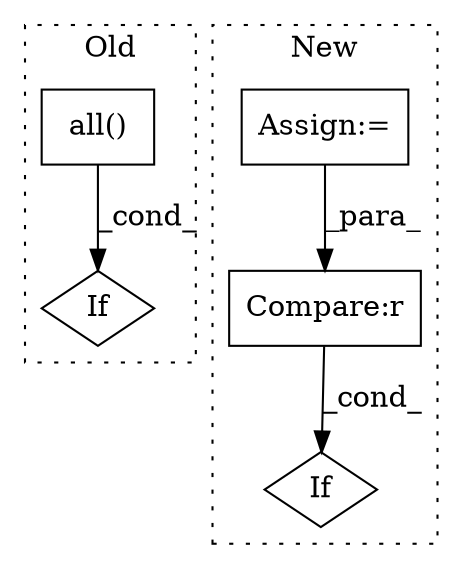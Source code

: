 digraph G {
subgraph cluster0 {
1 [label="all()" a="75" s="3618,3645" l="10,1" shape="box"];
3 [label="If" a="96" s="3585" l="3" shape="diamond"];
label = "Old";
style="dotted";
}
subgraph cluster1 {
2 [label="If" a="96" s="3728" l="3" shape="diamond"];
4 [label="Compare:r" a="40" s="3742" l="55" shape="box"];
5 [label="Assign:=" a="68" s="3688" l="3" shape="box"];
label = "New";
style="dotted";
}
1 -> 3 [label="_cond_"];
4 -> 2 [label="_cond_"];
5 -> 4 [label="_para_"];
}